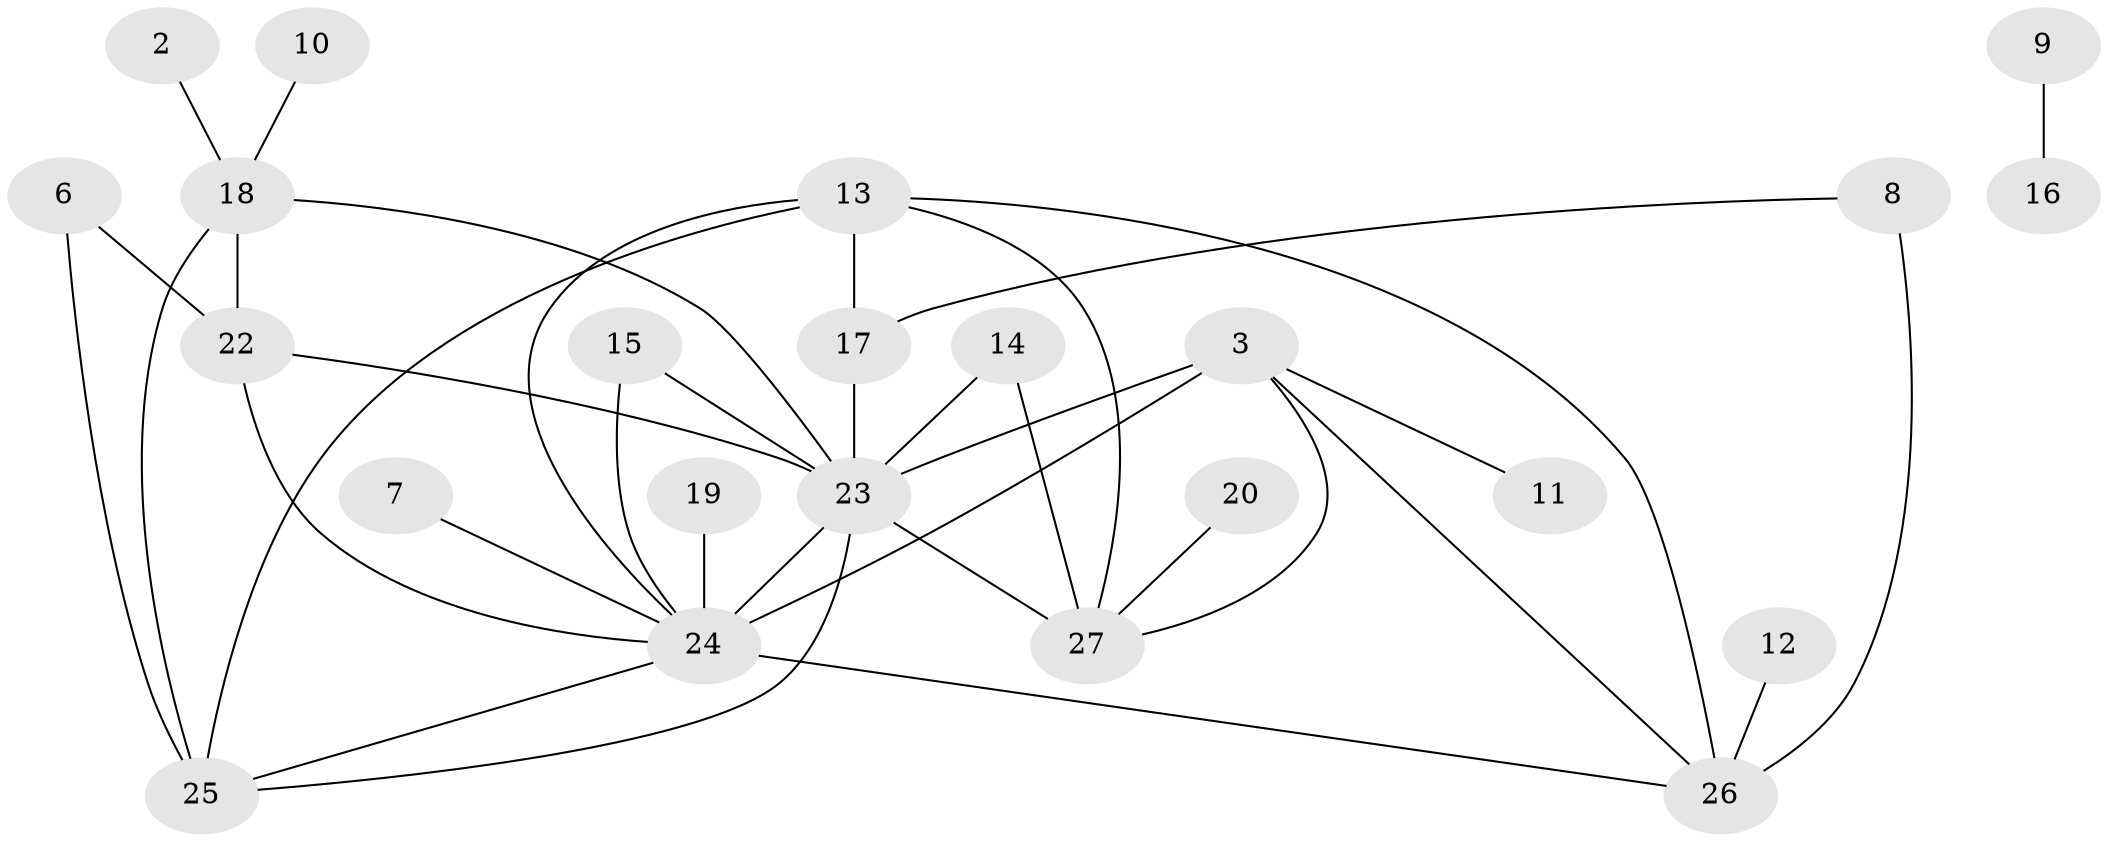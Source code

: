 // original degree distribution, {6: 0.05660377358490566, 1: 0.2830188679245283, 5: 0.05660377358490566, 7: 0.05660377358490566, 0: 0.07547169811320754, 4: 0.1509433962264151, 2: 0.1509433962264151, 3: 0.16981132075471697}
// Generated by graph-tools (version 1.1) at 2025/25/03/09/25 03:25:14]
// undirected, 23 vertices, 36 edges
graph export_dot {
graph [start="1"]
  node [color=gray90,style=filled];
  2;
  3;
  6;
  7;
  8;
  9;
  10;
  11;
  12;
  13;
  14;
  15;
  16;
  17;
  18;
  19;
  20;
  22;
  23;
  24;
  25;
  26;
  27;
  2 -- 18 [weight=1.0];
  3 -- 11 [weight=1.0];
  3 -- 23 [weight=1.0];
  3 -- 24 [weight=3.0];
  3 -- 26 [weight=1.0];
  3 -- 27 [weight=1.0];
  6 -- 22 [weight=1.0];
  6 -- 25 [weight=1.0];
  7 -- 24 [weight=1.0];
  8 -- 17 [weight=1.0];
  8 -- 26 [weight=2.0];
  9 -- 16 [weight=1.0];
  10 -- 18 [weight=1.0];
  12 -- 26 [weight=1.0];
  13 -- 17 [weight=1.0];
  13 -- 24 [weight=1.0];
  13 -- 25 [weight=1.0];
  13 -- 26 [weight=1.0];
  13 -- 27 [weight=1.0];
  14 -- 23 [weight=1.0];
  14 -- 27 [weight=1.0];
  15 -- 23 [weight=2.0];
  15 -- 24 [weight=1.0];
  17 -- 23 [weight=3.0];
  18 -- 22 [weight=3.0];
  18 -- 23 [weight=1.0];
  18 -- 25 [weight=1.0];
  19 -- 24 [weight=1.0];
  20 -- 27 [weight=1.0];
  22 -- 23 [weight=2.0];
  22 -- 24 [weight=1.0];
  23 -- 24 [weight=1.0];
  23 -- 25 [weight=1.0];
  23 -- 27 [weight=2.0];
  24 -- 25 [weight=1.0];
  24 -- 26 [weight=1.0];
}
